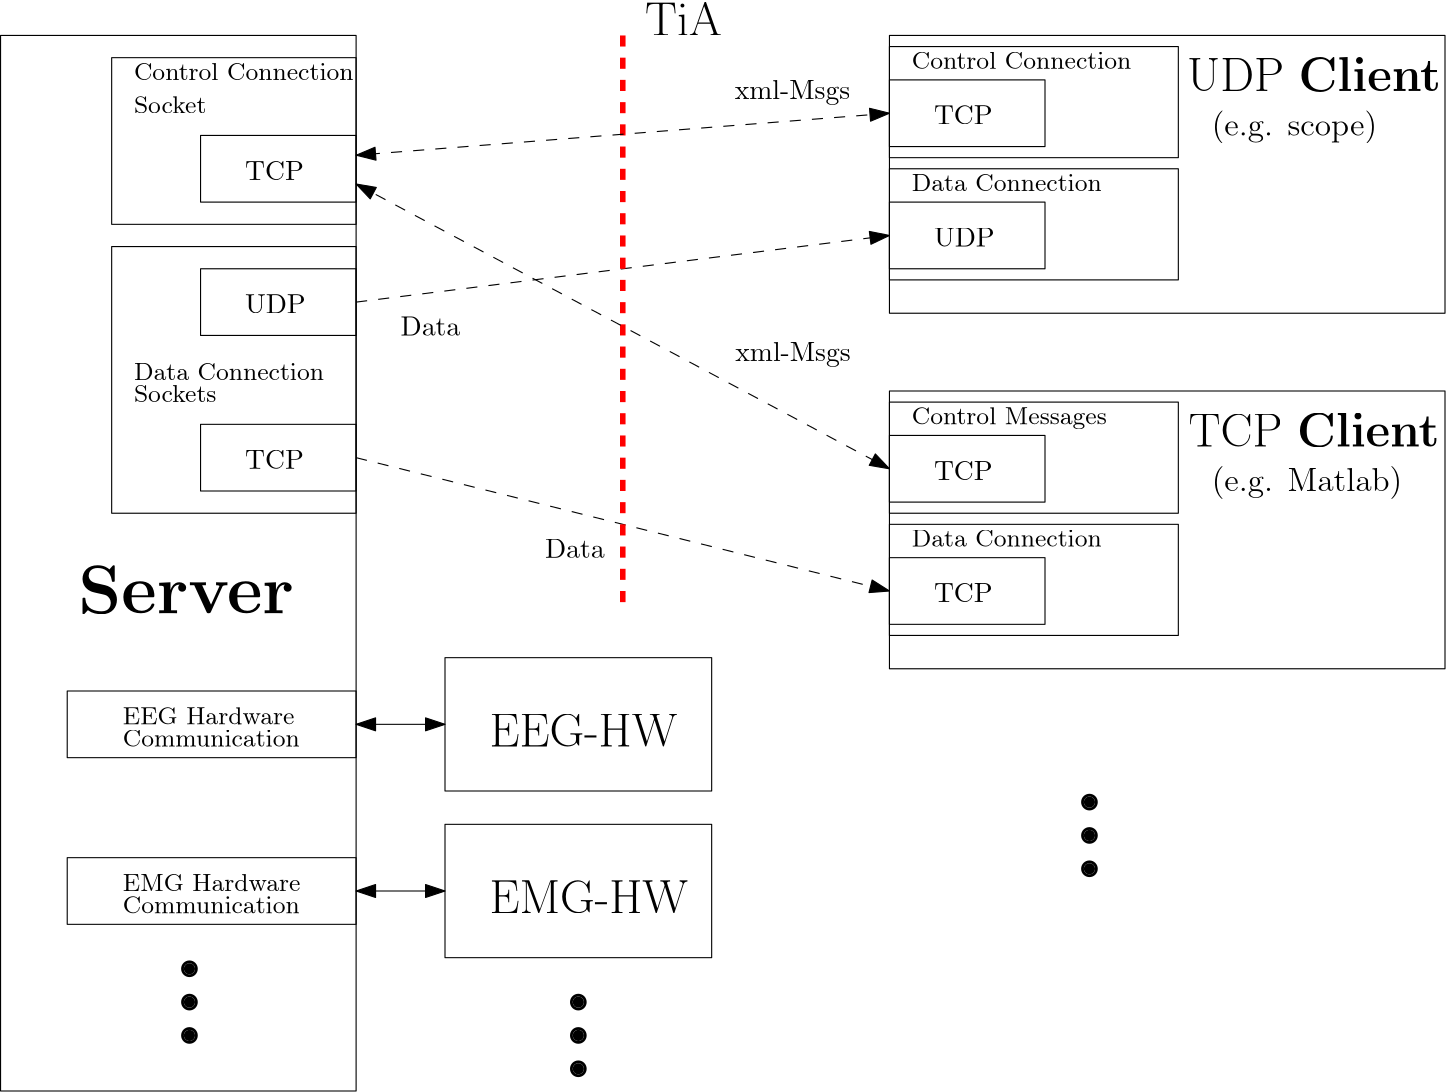 <?xml version="1.0"?>
<!DOCTYPE ipe SYSTEM "ipe.dtd">
<ipe version="70010" creator="Ipe 7.0.10">
<info created="D:20090527113011" modified="D:20110107113951"/>
<ipestyle name="ipe6">
<symbol name="mark/circle(sx)" transformations="translations">
<path fill="sym-stroke">
0.6 0 0 0.6 0 0 e
0.4 0 0 0.4 0 0 e
</path>
</symbol>
<symbol name="mark/disk(sx)" transformations="translations">
<path fill="sym-stroke">
0.6 0 0 0.6 0 0 e
</path>
</symbol>
<symbol name="mark/fdisk(sfx)" transformations="translations">
<group>
<path fill="sym-stroke" fillrule="eofill">
0.6 0 0 0.6 0 0 e
0.4 0 0 0.4 0 0 e
</path>
<path fill="sym-fill">
0.4 0 0 0.4 0 0 e
</path>
</group>
</symbol>
<symbol name="mark/box(sx)" transformations="translations">
<path fill="sym-stroke" fillrule="eofill">
-0.6 -0.6 m
0.6 -0.6 l
0.6 0.6 l
-0.6 0.6 l
h
-0.4 -0.4 m
0.4 -0.4 l
0.4 0.4 l
-0.4 0.4 l
h
</path>
</symbol>
<symbol name="mark/square(sx)" transformations="translations">
<path fill="sym-stroke">
-0.6 -0.6 m
0.6 -0.6 l
0.6 0.6 l
-0.6 0.6 l
h
</path>
</symbol>
<symbol name="mark/fsquare(sfx)" transformations="translations">
<group>
<path fill="sym-stroke" fillrule="eofill">
-0.6 -0.6 m
0.6 -0.6 l
0.6 0.6 l
-0.6 0.6 l
0 -0.4 m
0.4 -0.4 l
0.4 0.4 l
-0.4 0.4 l
h
</path>
<path fill="sym-fill">
-0.4 -0.4 m
0.4 -0.4 l
0.4 0.4 l
-0.4 0.4 l
h
</path>
</group>
</symbol>
<symbol name="mark/cross(sx)" transformations="translations">
<group>
<path fill="sym-stroke">
-0.43 -0.57 m
0.57 0.43 l
0.43 0.57 l
-0.57 -0.43 l
h
</path>
<path fill="sym-stroke">
-0.43 0.57 m
0.57 -0.43 l
0.43 -0.57 l
-0.57 0.43 l
h
</path>
</group>
</symbol>
<pen name="heavier" value="0.8"/>
<pen name="fat" value="1.2"/>
<pen name="ultrafat" value="2"/>
<symbolsize name="large" value="5"/>
<symbolsize name="small" value="2"/>
<symbolsize name="tiny" value="1.1"/>
<arrowsize name="large" value="10"/>
<arrowsize name="small" value="5"/>
<arrowsize name="tiny" value="3"/>
<color name="red" value="1 0 0"/>
<color name="green" value="0 1 0"/>
<color name="blue" value="0 0 1"/>
<color name="yellow" value="1 1 0"/>
<color name="gray1" value="0.125"/>
<color name="gray2" value="0.25"/>
<color name="gray3" value="0.375"/>
<color name="gray4" value="0.5"/>
<color name="gray5" value="0.625"/>
<color name="gray6" value="0.75"/>
<color name="gray7" value="0.875"/>
<dashstyle name="dashed" value="[4] 0"/>
<dashstyle name="dotted" value="[1 3] 0"/>
<dashstyle name="dash dotted" value="[4 2 1 2] 0"/>
<dashstyle name="dash dot dotted" value="[4 2 1 2 1 2] 0"/>
<textsize name="large" value="\large"/>
<textsize name="small" value="\small"/>
<textsize name="tiny" value="\tiny"/>
<textsize name="Large" value="\Large"/>
<textsize name="LARGE" value="\LARGE"/>
<textsize name="huge" value="\huge"/>
<textsize name="Huge" value="\Huge"/>
<textsize name="footnote" value="\footnotesize"/>
<textstyle name="center" begin="\begin{center}" end="\end{center}"/>
<textstyle name="itemize" begin="\begin{itemize}" end="\end{itemize}"/>
<textstyle name="item" begin="\begin{itemize}\item{}" end="\end{itemize}"/>
</ipestyle>
<page>
<layer name="alpha"/>
<view layers="alpha" active="alpha"/>
<path layer="alpha" matrix="1 0 0 1.63793 0 -500.138" stroke="black">
64 552 m
192 552 l
192 784 l
64 784 l
h
</path>
<path matrix="1 0 0 1 0 -68" stroke="black">
136 744 m
192 744 l
192 768 l
136 768 l
h
</path>
<path matrix="1 0 0 1 0 -68" stroke="black">
136 688 m
192 688 l
192 712 l
136 712 l
h
</path>
<path matrix="1 0 0 1 144 32" stroke="black">
80 480 m
176 480 l
176 528 l
80 528 l
h
</path>
<text matrix="1 0 0 1 144 32" transformations="translations" pos="96 496" stroke="black" type="label" width="67.698" height="11.761" depth="0" valign="baseline" size="LARGE">EEG-HW</text>
<text matrix="1 0 0 1 0 -68" transformations="translations" pos="152 752" stroke="black" type="label" width="21.863" height="6.808" depth="0" valign="baseline">UDP</text>
<text matrix="1 0 0 1 0 -68" transformations="translations" pos="152 696" stroke="black" type="label" width="21.171" height="6.808" depth="0" valign="baseline">TCP</text>
<path matrix="1 0 0 1 248 -44" stroke="black">
136 744 m
192 744 l
192 768 l
136 768 l
h
</path>
<text matrix="1 0 0 1 248 -44" transformations="translations" pos="152 752" stroke="black" type="label" width="21.863" height="6.808" depth="0" valign="baseline">UDP</text>
<path matrix="1 0 0 1 248 56" stroke="black">
136 688 m
192 688 l
192 712 l
136 712 l
h
</path>
<text matrix="1 0 0 1 248 56" transformations="translations" pos="152 696" stroke="black" type="label" width="21.171" height="6.808" depth="0" valign="baseline">TCP</text>
<use name="mark/fdisk(sfx)" pos="456 508" size="large" stroke="black" fill="black"/>
<use name="mark/fdisk(sfx)" pos="456 496" size="large" stroke="black" fill="black"/>
<use name="mark/fdisk(sfx)" pos="456 484" size="large" stroke="black" fill="black"/>
<text matrix="1 0 0 1 27.1521 12" transformations="translations" pos="464 752" stroke="black" type="label" width="91.449" height="11.955" depth="0" valign="baseline" size="LARGE">UDP \textbf{Client}</text>
<text matrix="1 0 0 1 -372 -176" transformations="translations" pos="464 752" stroke="black" type="label" width="77.66" height="17.007" depth="0" valign="baseline" size="Huge">\textbf{Server}</text>
<text matrix="1 0 0 1 20 -172" transformations="translations" pos="240 768" stroke="black" type="label" width="21.447" height="6.808" depth="0" valign="baseline" size="10">Data</text>
<text matrix="1 0 0 1 32 12" transformations="translations" pos="468 736" stroke="black" type="label" width="59.57" height="8.965" depth="2.99" valign="baseline" size="large">(e.g. scope)</text>
<path matrix="1 0 0 1 0 -68" stroke="black">
104 680 m
192 680 l
192 776 l
104 776 l
h
</path>
<text matrix="1 0 0 1 -40 -92" transformations="translations" pos="152 752" stroke="black" type="label" width="68.478" height="6.127" depth="0" valign="baseline" size="9">Data Connection</text>
<text matrix="1 0 0 1 -40 -100" transformations="translations" pos="152 752" stroke="black" type="label" width="29.749" height="6.227" depth="0" valign="baseline" size="9">Sockets</text>
<path matrix="1 0 0 1 12 -28" stroke="black">
76 552 m
180 552 l
180 576 l
76 576 l
h
</path>
<text matrix="1 0 0 1 24 -24" transformations="translations" pos="84 560" stroke="black" type="label" width="61.798" height="6.227" depth="0" valign="baseline" size="9">EEG Hardware</text>
<text matrix="1 0 0 1 24 -32" transformations="translations" pos="84 560" stroke="black" type="label" width="63.74" height="6.127" depth="0" valign="baseline" size="9">Communication</text>
<text matrix="1 0 0 1 0 -44" transformations="translations" pos="392 772" stroke="black" type="label" width="68.478" height="6.127" depth="0" valign="baseline" size="9">Data Connection</text>
<text matrix="1 0 0 1 0 44" transformations="translations" pos="392 728" stroke="black" type="label" width="79.123" height="6.227" depth="0" valign="baseline" size="9">Control Connection</text>
<path matrix="1 0 0 1 0 -44" stroke="black">
384 740 m
488 740 l
488 780 l
384 780 l
h
</path>
<path matrix="1 0 0 1 0 44" stroke="black">
384 696 m
488 696 l
488 736 l
384 736 l
h
</path>
<path matrix="1 0 0 1 0 36" stroke="black">
136 688 m
192 688 l
192 712 l
136 712 l
h
</path>
<text matrix="1 0 0 1 0 36" transformations="translations" pos="152 696" stroke="black" type="label" width="21.171" height="6.808" depth="0" valign="baseline">TCP</text>
<text transformations="translations" pos="112 768" stroke="black" type="label" width="79.123" height="6.227" depth="0" valign="baseline" size="9">Control Connection</text>
<text transformations="translations" pos="112 756" stroke="black" type="label" width="26.114" height="6.227" depth="0" valign="baseline" size="9">Socket</text>
<path stroke="black" pen="0.4">
384 684 m
584 684 l
584 784 l
384 784 l
h
</path>
<path matrix="1 0 0 1 248 -172" stroke="black">
136 744 m
192 744 l
192 768 l
136 768 l
h
</path>
<text matrix="1 0 0 1 248 -172" transformations="translations" pos="152 752" stroke="black" type="label" width="21.171" height="6.808" depth="0" valign="baseline">TCP</text>
<path matrix="1 0 0 1 248 -72" stroke="black">
136 688 m
192 688 l
192 712 l
136 712 l
h
</path>
<text matrix="1 0 0 1 248 -72" transformations="translations" pos="152 696" stroke="black" type="label" width="21.171" height="6.808" depth="0" valign="baseline">TCP</text>
<text matrix="1 0 0 1 27.6907 -116" transformations="translations" pos="464 752" stroke="black" type="label" width="90.335" height="11.955" depth="0" valign="baseline" size="LARGE">TCP \textbf{Client}</text>
<text matrix="1 0 0 1 0 -172" transformations="translations" pos="392 772" stroke="black" type="label" width="68.478" height="6.127" depth="0" valign="baseline" size="9">Data Connection</text>
<text matrix="1 0 0 1 0 -84" transformations="translations" pos="392 728" stroke="black" type="label" width="70.319" height="6.23" depth="1.74" valign="baseline" size="9">Control Messages</text>
<path matrix="1 0 0 1 0 -172" stroke="black">
384 740 m
488 740 l
488 780 l
384 780 l
h
</path>
<path matrix="1 0 0 1 0 -84" stroke="black">
384 696 m
488 696 l
488 736 l
384 736 l
h
</path>
<path matrix="1 0 0 1 0 -128" stroke="black" pen="0.4">
384 684 m
584 684 l
584 784 l
384 784 l
h
</path>
<path stroke="black" pen="0.4">
104 716 m
192 716 l
192 776 l
104 776 l
h
</path>
<path stroke="black" dash="dashed" pen="0.4" arrow="normal/7">
192 688 m
384 712 l
</path>
<path stroke="black" dash="dashed" pen="0.4" arrow="normal/7">
192 632 m
384 584 l
</path>
<text matrix="1 0 0 1 -32 -92" transformations="translations" pos="240 768" stroke="black" type="label" width="21.447" height="6.808" depth="0" valign="baseline" size="10">Data</text>
<text matrix="1 0 0 1 68.4867 -85.2194" transformations="translations" pos="260 752" stroke="black" type="label" width="41.622" height="6.926" depth="1.93" valign="baseline" size="10">xml-Msgs</text>
<text matrix="1 0 0 1 68.2749 9.10332" transformations="translations" pos="260 752" stroke="black" type="label" width="41.622" height="6.926" depth="1.93" valign="baseline" size="10">xml-Msgs</text>
<path stroke="black" arrow="normal/normal" rarrow="normal/normal">
224 536 m
192 536 l
</path>
<path matrix="1 0 0 1 144 -28" stroke="black">
80 480 m
176 480 l
176 528 l
80 528 l
h
</path>
<text matrix="1 0 0 1 144 -28" transformations="translations" pos="96 496" stroke="black" type="label" width="71.517" height="11.761" depth="0" valign="baseline" size="LARGE">EMG-HW</text>
<path matrix="1 0 0 1 12 -88" stroke="black">
76 552 m
180 552 l
180 576 l
76 576 l
h
</path>
<text matrix="1 0 0 1 24 -84" transformations="translations" pos="84 560" stroke="black" type="label" width="63.973" height="6.227" depth="0" valign="baseline" size="9">EMG Hardware</text>
<text matrix="1 0 0 1 24 -92" transformations="translations" pos="84 560" stroke="black" type="label" width="63.74" height="6.127" depth="0" valign="baseline" size="9">Communication</text>
<path matrix="1 0 0 1 0 -60" stroke="black" arrow="normal/normal" rarrow="normal/normal">
224 536 m
192 536 l
</path>
<use matrix="1 0 0 1 -184 -72" name="mark/fdisk(sfx)" pos="456 508" size="large" stroke="black" fill="black"/>
<use matrix="1 0 0 1 -184 -72" name="mark/fdisk(sfx)" pos="456 496" size="large" stroke="black" fill="black"/>
<use matrix="1 0 0 1 -184 -72" name="mark/fdisk(sfx)" pos="456 484" size="large" stroke="black" fill="black"/>
<use matrix="1 0 0 1 -324 -60" name="mark/fdisk(sfx)" pos="456 508" size="large" stroke="black" fill="black"/>
<use matrix="1 0 0 1 -324 -60" name="mark/fdisk(sfx)" pos="456 496" size="large" stroke="black" fill="black"/>
<use matrix="1 0 0 1 -324 -60" name="mark/fdisk(sfx)" pos="456 484" size="large" stroke="black" fill="black"/>
<path matrix="1 0 0 0.928571 0 41.1429" stroke="red" dash="dashed" pen="ultrafat">
288 800 m
288 576 l
</path>
<text matrix="1 0 0 1 -8 0" transformations="translations" pos="304 784" stroke="black" type="label" width="27.726" height="11.761" depth="0" valign="baseline" size="LARGE">TiA</text>
<text matrix="1 0 0 1 32 -116" transformations="translations" pos="468 736" stroke="black" type="label" width="68.606" height="8.965" depth="2.99" valign="baseline" size="large">(e.g. Matlab)</text>
<path stroke="black" dash="dashed" arrow="normal/normal" rarrow="normal/normal">
192 730.521 m
384 628 l
</path>
<path stroke="black" dash="dashed" arrow="normal/normal" rarrow="normal/normal">
384 756 m
192 740.874 l
</path>
</page>
</ipe>

